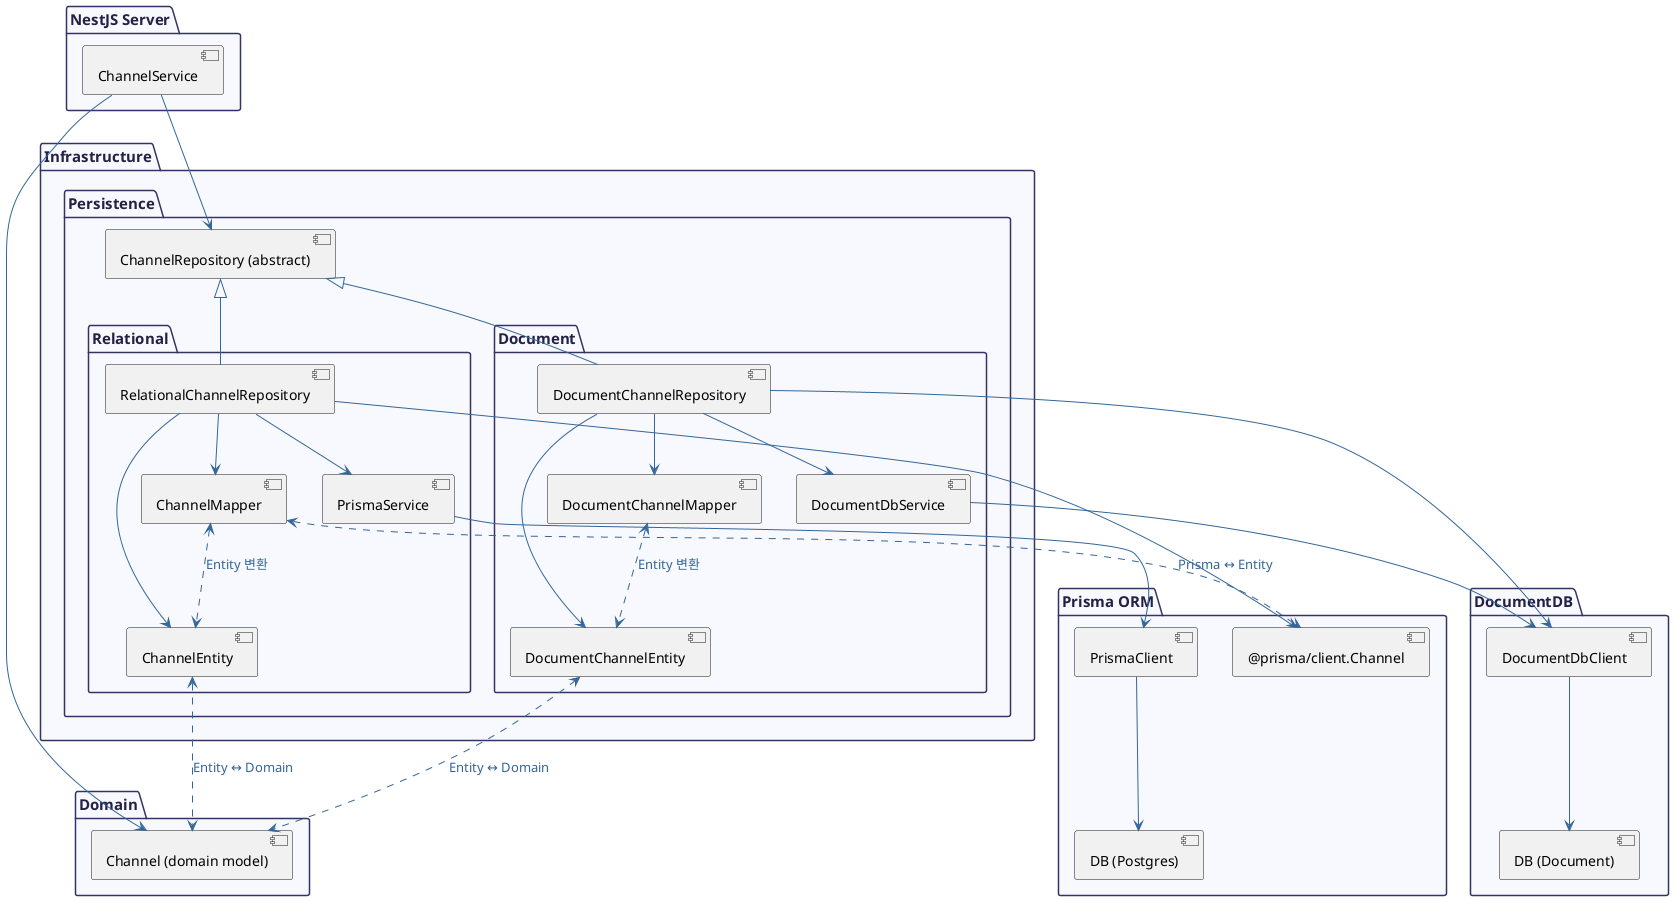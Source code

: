 @startuml
' 스타일
skinparam package {
  BackgroundColor #F8F8FF
  BorderColor #333366
  FontColor #222244
  FontSize 15
}
skinparam rectangle {
  BackgroundColor #F0F8FF
  BorderColor #333366
  FontColor #222244
}
skinparam ArrowColor #336699
skinparam ArrowFontColor #336699
skinparam ArrowFontSize 13

' 서버/엔드포인트
package "NestJS Server" {
  [ChannelService]
}

' 도메인 계층
package "Domain" {
  [Channel (domain model)]
}

' 인프라 계층
package "Infrastructure" {
  package "Persistence" {
    [ChannelRepository (abstract)]
    package "Relational" {
      [RelationalChannelRepository]
      [ChannelEntity]
      [ChannelMapper]
      [PrismaService]
    }
    package "Document" {
      [DocumentChannelRepository]
      [DocumentChannelEntity]
      [DocumentChannelMapper]
      [DocumentDbService]
    }
  }
}

' ORM/DB
package "Prisma ORM" {
  [@prisma/client.Channel]
  [PrismaClient]
  [DB (Postgres)]
}

' Document DB
package "DocumentDB" {
  [DocumentDbClient]
  [DB (Document)]
}

' 관계
[ChannelService] --> [ChannelRepository (abstract)]
[ChannelService] --> [Channel (domain model)]

[ChannelRepository (abstract)] <|-- [RelationalChannelRepository]
[ChannelRepository (abstract)] <|-- [DocumentChannelRepository]

' Relational
[RelationalChannelRepository] --> [ChannelEntity]
[RelationalChannelRepository] --> [ChannelMapper]
[RelationalChannelRepository] --> [PrismaService]
[RelationalChannelRepository] --> [@prisma/client.Channel]
[ChannelMapper] <..> [ChannelEntity] : "Entity 변환"
[ChannelMapper] <..> [@prisma/client.Channel] : "Prisma ↔ Entity"
[ChannelEntity] <..> [Channel (domain model)] : "Entity ↔ Domain"
[PrismaService] --> [PrismaClient]
[PrismaClient] --> [DB (Postgres)]

' Document
[DocumentChannelRepository] --> [DocumentChannelEntity]
[DocumentChannelRepository] --> [DocumentChannelMapper]
[DocumentChannelRepository] --> [DocumentDbService]
[DocumentChannelRepository] --> [DocumentDbClient]
[DocumentChannelMapper] <..> [DocumentChannelEntity] : "Entity 변환"
[DocumentChannelEntity] <..> [Channel (domain model)] : "Entity ↔ Domain"
[DocumentDbService] --> [DocumentDbClient]
[DocumentDbClient] --> [DB (Document)]

@enduml
